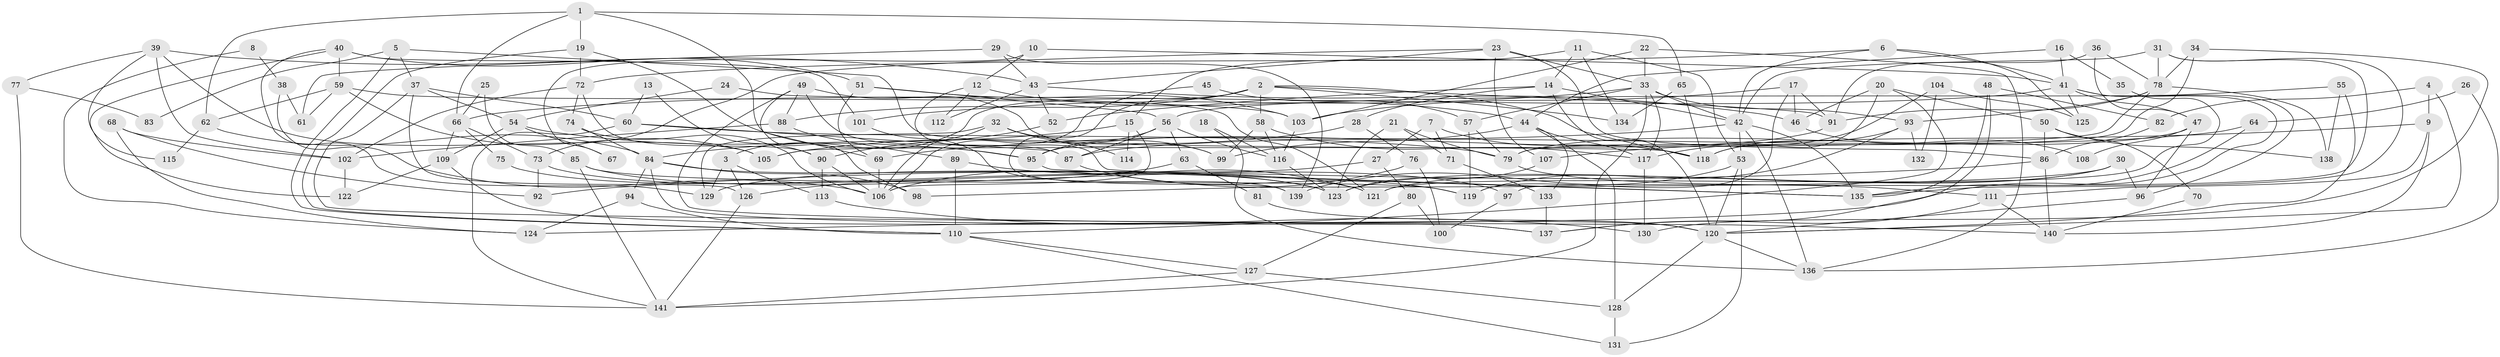 // Generated by graph-tools (version 1.1) at 2025/36/03/09/25 02:36:03]
// undirected, 141 vertices, 282 edges
graph export_dot {
graph [start="1"]
  node [color=gray90,style=filled];
  1;
  2;
  3;
  4;
  5;
  6;
  7;
  8;
  9;
  10;
  11;
  12;
  13;
  14;
  15;
  16;
  17;
  18;
  19;
  20;
  21;
  22;
  23;
  24;
  25;
  26;
  27;
  28;
  29;
  30;
  31;
  32;
  33;
  34;
  35;
  36;
  37;
  38;
  39;
  40;
  41;
  42;
  43;
  44;
  45;
  46;
  47;
  48;
  49;
  50;
  51;
  52;
  53;
  54;
  55;
  56;
  57;
  58;
  59;
  60;
  61;
  62;
  63;
  64;
  65;
  66;
  67;
  68;
  69;
  70;
  71;
  72;
  73;
  74;
  75;
  76;
  77;
  78;
  79;
  80;
  81;
  82;
  83;
  84;
  85;
  86;
  87;
  88;
  89;
  90;
  91;
  92;
  93;
  94;
  95;
  96;
  97;
  98;
  99;
  100;
  101;
  102;
  103;
  104;
  105;
  106;
  107;
  108;
  109;
  110;
  111;
  112;
  113;
  114;
  115;
  116;
  117;
  118;
  119;
  120;
  121;
  122;
  123;
  124;
  125;
  126;
  127;
  128;
  129;
  130;
  131;
  132;
  133;
  134;
  135;
  136;
  137;
  138;
  139;
  140;
  141;
  1 -- 69;
  1 -- 66;
  1 -- 19;
  1 -- 62;
  1 -- 65;
  2 -- 134;
  2 -- 91;
  2 -- 3;
  2 -- 58;
  2 -- 88;
  2 -- 118;
  2 -- 139;
  3 -- 113;
  3 -- 126;
  3 -- 129;
  4 -- 120;
  4 -- 9;
  4 -- 82;
  5 -- 118;
  5 -- 110;
  5 -- 37;
  5 -- 83;
  6 -- 41;
  6 -- 72;
  6 -- 42;
  6 -- 125;
  7 -- 118;
  7 -- 27;
  7 -- 71;
  8 -- 38;
  8 -- 124;
  9 -- 107;
  9 -- 140;
  9 -- 111;
  10 -- 41;
  10 -- 12;
  10 -- 67;
  11 -- 14;
  11 -- 53;
  11 -- 15;
  11 -- 134;
  12 -- 135;
  12 -- 44;
  12 -- 112;
  13 -- 90;
  13 -- 60;
  14 -- 42;
  14 -- 120;
  14 -- 28;
  14 -- 52;
  15 -- 84;
  15 -- 106;
  15 -- 114;
  16 -- 41;
  16 -- 44;
  16 -- 35;
  17 -- 91;
  17 -- 103;
  17 -- 46;
  17 -- 119;
  18 -- 136;
  18 -- 116;
  19 -- 95;
  19 -- 72;
  19 -- 110;
  20 -- 110;
  20 -- 118;
  20 -- 46;
  20 -- 50;
  21 -- 71;
  21 -- 123;
  21 -- 79;
  22 -- 33;
  22 -- 103;
  22 -- 136;
  23 -- 43;
  23 -- 73;
  23 -- 33;
  23 -- 86;
  23 -- 107;
  24 -- 54;
  24 -- 121;
  25 -- 66;
  25 -- 85;
  26 -- 64;
  26 -- 136;
  27 -- 80;
  27 -- 129;
  28 -- 105;
  28 -- 76;
  29 -- 43;
  29 -- 139;
  29 -- 61;
  30 -- 123;
  30 -- 121;
  30 -- 96;
  30 -- 98;
  31 -- 135;
  31 -- 78;
  31 -- 42;
  31 -- 97;
  32 -- 99;
  32 -- 129;
  32 -- 106;
  32 -- 114;
  33 -- 42;
  33 -- 57;
  33 -- 93;
  33 -- 101;
  33 -- 117;
  33 -- 141;
  34 -- 78;
  34 -- 79;
  34 -- 130;
  35 -- 121;
  36 -- 47;
  36 -- 78;
  36 -- 91;
  37 -- 126;
  37 -- 54;
  37 -- 60;
  37 -- 140;
  38 -- 106;
  38 -- 61;
  39 -- 43;
  39 -- 102;
  39 -- 77;
  39 -- 105;
  39 -- 115;
  40 -- 101;
  40 -- 59;
  40 -- 51;
  40 -- 122;
  40 -- 129;
  41 -- 47;
  41 -- 96;
  41 -- 66;
  41 -- 124;
  41 -- 125;
  42 -- 53;
  42 -- 69;
  42 -- 135;
  42 -- 136;
  43 -- 52;
  43 -- 46;
  43 -- 112;
  44 -- 128;
  44 -- 117;
  44 -- 99;
  44 -- 133;
  45 -- 106;
  45 -- 57;
  46 -- 108;
  47 -- 96;
  47 -- 79;
  47 -- 108;
  48 -- 82;
  48 -- 135;
  48 -- 137;
  49 -- 87;
  49 -- 137;
  49 -- 88;
  49 -- 98;
  49 -- 99;
  50 -- 138;
  50 -- 70;
  50 -- 86;
  51 -- 69;
  51 -- 56;
  51 -- 103;
  52 -- 90;
  53 -- 120;
  53 -- 131;
  53 -- 139;
  54 -- 95;
  54 -- 67;
  54 -- 109;
  55 -- 56;
  55 -- 120;
  55 -- 138;
  56 -- 87;
  56 -- 63;
  56 -- 95;
  56 -- 116;
  57 -- 79;
  57 -- 119;
  58 -- 99;
  58 -- 116;
  58 -- 117;
  59 -- 62;
  59 -- 103;
  59 -- 61;
  59 -- 105;
  60 -- 79;
  60 -- 87;
  60 -- 141;
  62 -- 84;
  62 -- 115;
  63 -- 126;
  63 -- 81;
  64 -- 135;
  64 -- 87;
  65 -- 118;
  65 -- 134;
  66 -- 109;
  66 -- 73;
  66 -- 75;
  68 -- 124;
  68 -- 102;
  68 -- 92;
  69 -- 106;
  70 -- 140;
  71 -- 133;
  72 -- 74;
  72 -- 90;
  72 -- 102;
  73 -- 92;
  73 -- 121;
  74 -- 84;
  74 -- 106;
  75 -- 123;
  76 -- 106;
  76 -- 100;
  77 -- 141;
  77 -- 83;
  78 -- 93;
  78 -- 105;
  78 -- 91;
  78 -- 138;
  79 -- 111;
  80 -- 127;
  80 -- 100;
  81 -- 120;
  82 -- 86;
  84 -- 137;
  84 -- 98;
  84 -- 94;
  84 -- 123;
  85 -- 141;
  85 -- 119;
  85 -- 97;
  86 -- 92;
  86 -- 140;
  87 -- 119;
  88 -- 89;
  88 -- 102;
  89 -- 110;
  89 -- 121;
  90 -- 106;
  90 -- 113;
  91 -- 95;
  93 -- 119;
  93 -- 118;
  93 -- 132;
  94 -- 110;
  94 -- 124;
  95 -- 135;
  96 -- 120;
  97 -- 100;
  101 -- 139;
  102 -- 122;
  103 -- 116;
  104 -- 125;
  104 -- 117;
  104 -- 132;
  107 -- 123;
  109 -- 122;
  109 -- 120;
  110 -- 131;
  110 -- 127;
  111 -- 140;
  111 -- 137;
  113 -- 130;
  116 -- 123;
  117 -- 130;
  120 -- 136;
  120 -- 128;
  126 -- 141;
  127 -- 141;
  127 -- 128;
  128 -- 131;
  133 -- 137;
}
